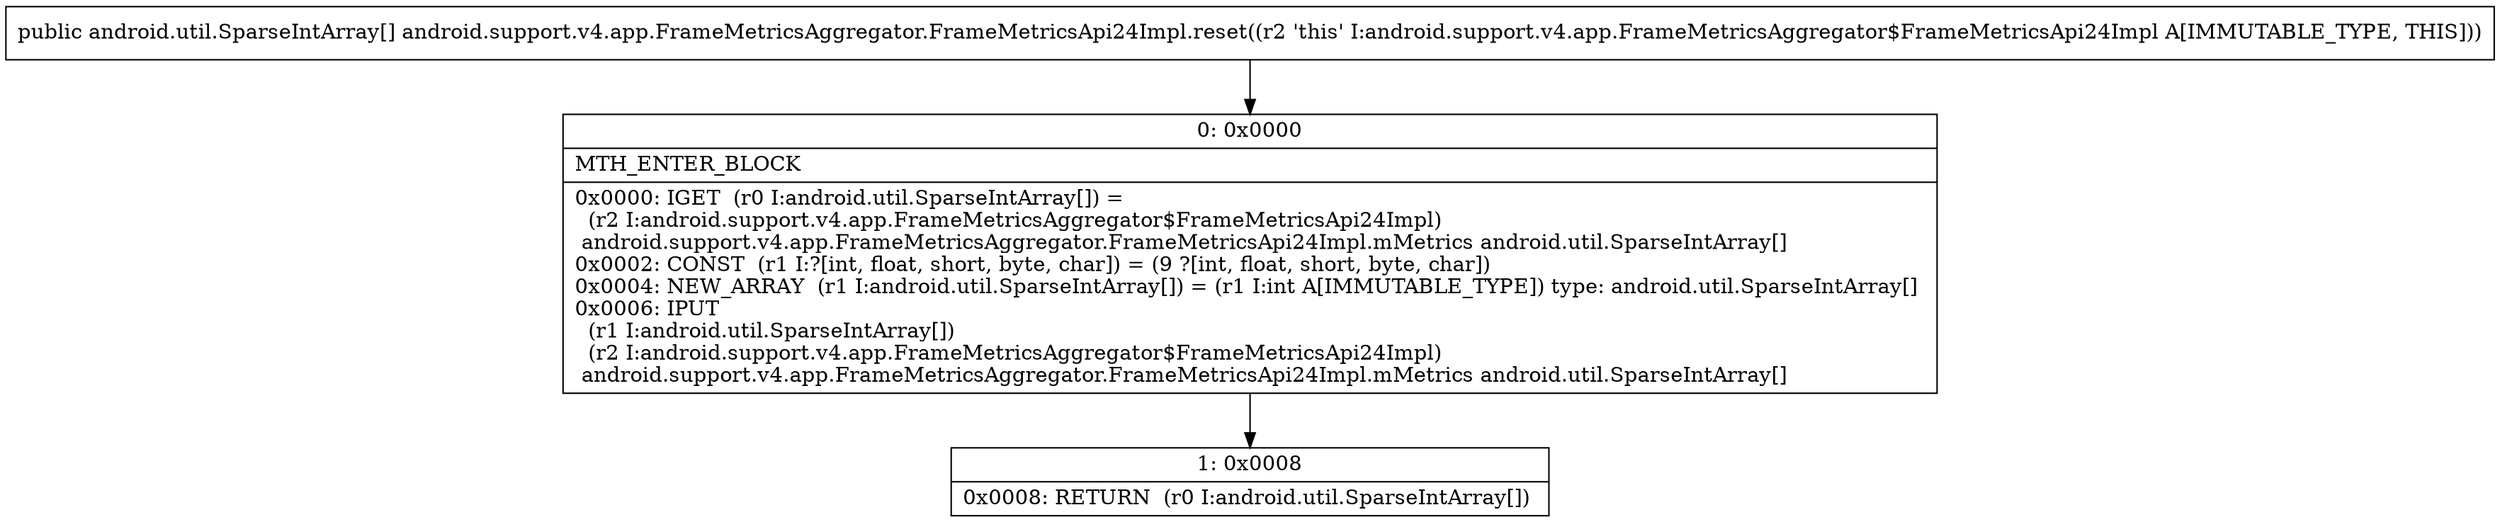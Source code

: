 digraph "CFG forandroid.support.v4.app.FrameMetricsAggregator.FrameMetricsApi24Impl.reset()[Landroid\/util\/SparseIntArray;" {
Node_0 [shape=record,label="{0\:\ 0x0000|MTH_ENTER_BLOCK\l|0x0000: IGET  (r0 I:android.util.SparseIntArray[]) = \l  (r2 I:android.support.v4.app.FrameMetricsAggregator$FrameMetricsApi24Impl)\l android.support.v4.app.FrameMetricsAggregator.FrameMetricsApi24Impl.mMetrics android.util.SparseIntArray[] \l0x0002: CONST  (r1 I:?[int, float, short, byte, char]) = (9 ?[int, float, short, byte, char]) \l0x0004: NEW_ARRAY  (r1 I:android.util.SparseIntArray[]) = (r1 I:int A[IMMUTABLE_TYPE]) type: android.util.SparseIntArray[] \l0x0006: IPUT  \l  (r1 I:android.util.SparseIntArray[])\l  (r2 I:android.support.v4.app.FrameMetricsAggregator$FrameMetricsApi24Impl)\l android.support.v4.app.FrameMetricsAggregator.FrameMetricsApi24Impl.mMetrics android.util.SparseIntArray[] \l}"];
Node_1 [shape=record,label="{1\:\ 0x0008|0x0008: RETURN  (r0 I:android.util.SparseIntArray[]) \l}"];
MethodNode[shape=record,label="{public android.util.SparseIntArray[] android.support.v4.app.FrameMetricsAggregator.FrameMetricsApi24Impl.reset((r2 'this' I:android.support.v4.app.FrameMetricsAggregator$FrameMetricsApi24Impl A[IMMUTABLE_TYPE, THIS])) }"];
MethodNode -> Node_0;
Node_0 -> Node_1;
}

